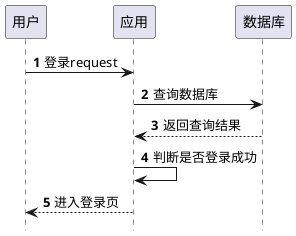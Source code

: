 @startuml
participant 用户 as yh
participant 应用 as yy
participant 数据库 as bd
autonumber /'自动带序号'/
hide footbox /'去除脚注'/

yh -> yy : 登录request
yy -> bd : 查询数据库
bd --> yy : 返回查询结果
yy -> yy : 判断是否登录成功
yy --> yh : 进入登录页


@enduml




